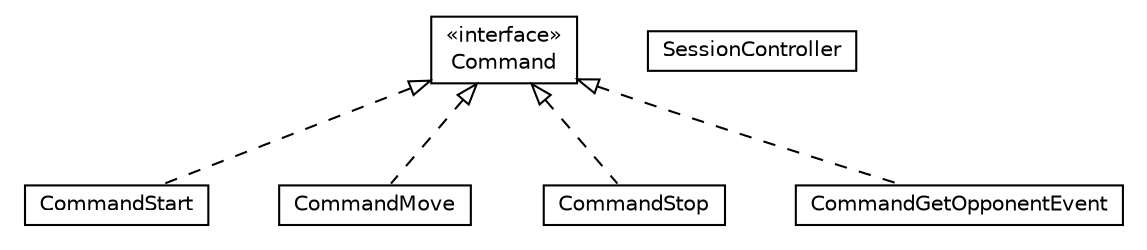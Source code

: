 #!/usr/local/bin/dot
#
# Class diagram 
# Generated by UMLGraph version 5.1 (http://www.umlgraph.org/)
#

digraph G {
	edge [fontname="Helvetica",fontsize=10,labelfontname="Helvetica",labelfontsize=10];
	node [fontname="Helvetica",fontsize=10,shape=plaintext];
	nodesep=0.25;
	ranksep=0.5;
	// edu.proz.checkers.server.controller.Command
	c441 [label=<<table title="edu.proz.checkers.server.controller.Command" border="0" cellborder="1" cellspacing="0" cellpadding="2" port="p" href="./Command.html">
		<tr><td><table border="0" cellspacing="0" cellpadding="1">
<tr><td align="center" balign="center"> &#171;interface&#187; </td></tr>
<tr><td align="center" balign="center"> Command </td></tr>
		</table></td></tr>
		</table>>, fontname="Helvetica", fontcolor="black", fontsize=10.0];
	// edu.proz.checkers.server.controller.SessionController
	c442 [label=<<table title="edu.proz.checkers.server.controller.SessionController" border="0" cellborder="1" cellspacing="0" cellpadding="2" port="p" href="./SessionController.html">
		<tr><td><table border="0" cellspacing="0" cellpadding="1">
<tr><td align="center" balign="center"> SessionController </td></tr>
		</table></td></tr>
		</table>>, fontname="Helvetica", fontcolor="black", fontsize=10.0];
	// edu.proz.checkers.server.controller.SessionController.CommandStart
	c443 [label=<<table title="edu.proz.checkers.server.controller.SessionController.CommandStart" border="0" cellborder="1" cellspacing="0" cellpadding="2" port="p" href="./SessionController.CommandStart.html">
		<tr><td><table border="0" cellspacing="0" cellpadding="1">
<tr><td align="center" balign="center"> CommandStart </td></tr>
		</table></td></tr>
		</table>>, fontname="Helvetica", fontcolor="black", fontsize=10.0];
	// edu.proz.checkers.server.controller.SessionController.CommandMove
	c444 [label=<<table title="edu.proz.checkers.server.controller.SessionController.CommandMove" border="0" cellborder="1" cellspacing="0" cellpadding="2" port="p" href="./SessionController.CommandMove.html">
		<tr><td><table border="0" cellspacing="0" cellpadding="1">
<tr><td align="center" balign="center"> CommandMove </td></tr>
		</table></td></tr>
		</table>>, fontname="Helvetica", fontcolor="black", fontsize=10.0];
	// edu.proz.checkers.server.controller.SessionController.CommandStop
	c445 [label=<<table title="edu.proz.checkers.server.controller.SessionController.CommandStop" border="0" cellborder="1" cellspacing="0" cellpadding="2" port="p" href="./SessionController.CommandStop.html">
		<tr><td><table border="0" cellspacing="0" cellpadding="1">
<tr><td align="center" balign="center"> CommandStop </td></tr>
		</table></td></tr>
		</table>>, fontname="Helvetica", fontcolor="black", fontsize=10.0];
	// edu.proz.checkers.server.controller.SessionController.CommandGetOpponentEvent
	c446 [label=<<table title="edu.proz.checkers.server.controller.SessionController.CommandGetOpponentEvent" border="0" cellborder="1" cellspacing="0" cellpadding="2" port="p" href="./SessionController.CommandGetOpponentEvent.html">
		<tr><td><table border="0" cellspacing="0" cellpadding="1">
<tr><td align="center" balign="center"> CommandGetOpponentEvent </td></tr>
		</table></td></tr>
		</table>>, fontname="Helvetica", fontcolor="black", fontsize=10.0];
	//edu.proz.checkers.server.controller.SessionController.CommandStart implements edu.proz.checkers.server.controller.Command
	c441:p -> c443:p [dir=back,arrowtail=empty,style=dashed];
	//edu.proz.checkers.server.controller.SessionController.CommandMove implements edu.proz.checkers.server.controller.Command
	c441:p -> c444:p [dir=back,arrowtail=empty,style=dashed];
	//edu.proz.checkers.server.controller.SessionController.CommandStop implements edu.proz.checkers.server.controller.Command
	c441:p -> c445:p [dir=back,arrowtail=empty,style=dashed];
	//edu.proz.checkers.server.controller.SessionController.CommandGetOpponentEvent implements edu.proz.checkers.server.controller.Command
	c441:p -> c446:p [dir=back,arrowtail=empty,style=dashed];
}

